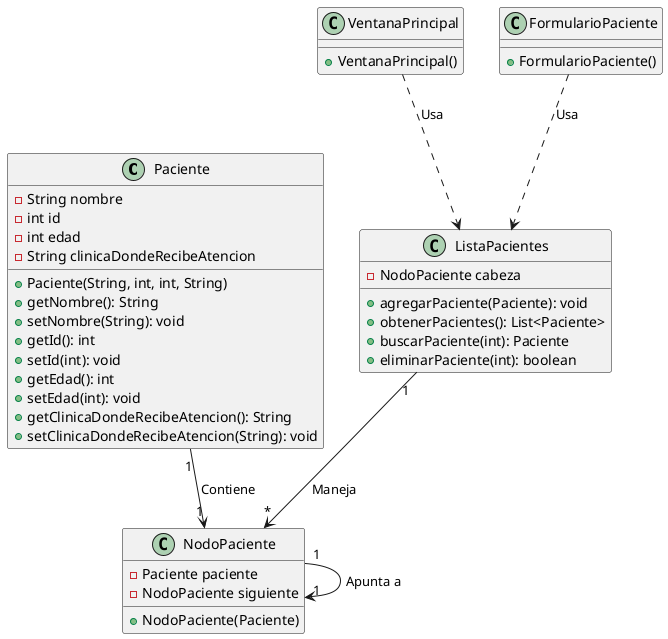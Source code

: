 @startuml
class Paciente {
    - String nombre
    - int id
    - int edad
    - String clinicaDondeRecibeAtencion
    + Paciente(String, int, int, String)
    + getNombre(): String
    + setNombre(String): void
    + getId(): int
    + setId(int): void
    + getEdad(): int
    + setEdad(int): void
    + getClinicaDondeRecibeAtencion(): String
    + setClinicaDondeRecibeAtencion(String): void
}

class NodoPaciente {
    - Paciente paciente
    - NodoPaciente siguiente
    + NodoPaciente(Paciente)
}

class ListaPacientes {
    - NodoPaciente cabeza
    + agregarPaciente(Paciente): void
    + obtenerPacientes(): List<Paciente>
    + buscarPaciente(int): Paciente
    + eliminarPaciente(int): boolean
}

class VentanaPrincipal {
    + VentanaPrincipal()
}

class FormularioPaciente {
    + FormularioPaciente()
}

Paciente "1" --> "1" NodoPaciente : Contiene
NodoPaciente "1" --> "1" NodoPaciente : Apunta a
ListaPacientes "1" --> "*" NodoPaciente : Maneja
VentanaPrincipal ..> ListaPacientes : Usa
FormularioPaciente ..> ListaPacientes : Usa

@enduml
